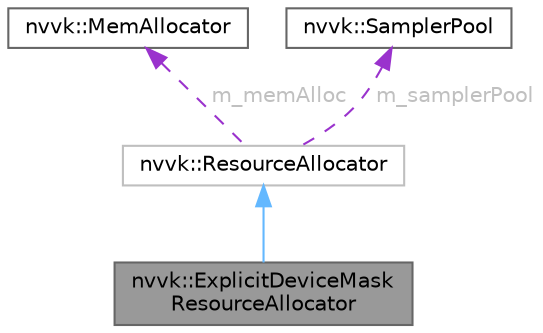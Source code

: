 digraph "nvvk::ExplicitDeviceMaskResourceAllocator"
{
 // LATEX_PDF_SIZE
  bgcolor="transparent";
  edge [fontname=Helvetica,fontsize=10,labelfontname=Helvetica,labelfontsize=10];
  node [fontname=Helvetica,fontsize=10,shape=box,height=0.2,width=0.4];
  Node1 [id="Node000001",label="nvvk::ExplicitDeviceMask\lResourceAllocator",height=0.2,width=0.4,color="gray40", fillcolor="grey60", style="filled", fontcolor="black",tooltip=" "];
  Node2 -> Node1 [id="edge1_Node000001_Node000002",dir="back",color="steelblue1",style="solid",tooltip=" "];
  Node2 [id="Node000002",label="nvvk::ResourceAllocator",height=0.2,width=0.4,color="grey75", fillcolor="white", style="filled",URL="$classnvvk_1_1_resource_allocator.html",tooltip=" "];
  Node3 -> Node2 [id="edge2_Node000002_Node000003",dir="back",color="darkorchid3",style="dashed",tooltip=" ",label=" m_memAlloc",fontcolor="grey" ];
  Node3 [id="Node000003",label="nvvk::MemAllocator",height=0.2,width=0.4,color="gray40", fillcolor="white", style="filled",URL="$classnvvk_1_1_mem_allocator.html",tooltip=" "];
  Node4 -> Node2 [id="edge3_Node000002_Node000004",dir="back",color="darkorchid3",style="dashed",tooltip=" ",label=" m_samplerPool",fontcolor="grey" ];
  Node4 [id="Node000004",label="nvvk::SamplerPool",height=0.2,width=0.4,color="gray40", fillcolor="white", style="filled",URL="$classnvvk_1_1_sampler_pool.html",tooltip=" "];
}
